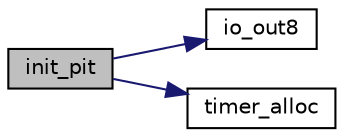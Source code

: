 digraph "init_pit"
{
 // LATEX_PDF_SIZE
  edge [fontname="Helvetica",fontsize="10",labelfontname="Helvetica",labelfontsize="10"];
  node [fontname="Helvetica",fontsize="10",shape=record];
  rankdir="LR";
  Node1 [label="init_pit",height=0.2,width=0.4,color="black", fillcolor="grey75", style="filled", fontcolor="black",tooltip=" "];
  Node1 -> Node2 [color="midnightblue",fontsize="10",style="solid",fontname="Helvetica"];
  Node2 [label="io_out8",height=0.2,width=0.4,color="black", fillcolor="white", style="filled",URL="$bootpack_8h.html#a23ae700e52c0cde96d20fc539826d532",tooltip=" "];
  Node1 -> Node3 [color="midnightblue",fontsize="10",style="solid",fontname="Helvetica"];
  Node3 [label="timer_alloc",height=0.2,width=0.4,color="black", fillcolor="white", style="filled",URL="$timer_8c.html#ab0f52af01219a71c6f77624f30ca0a0f",tooltip=" "];
}
